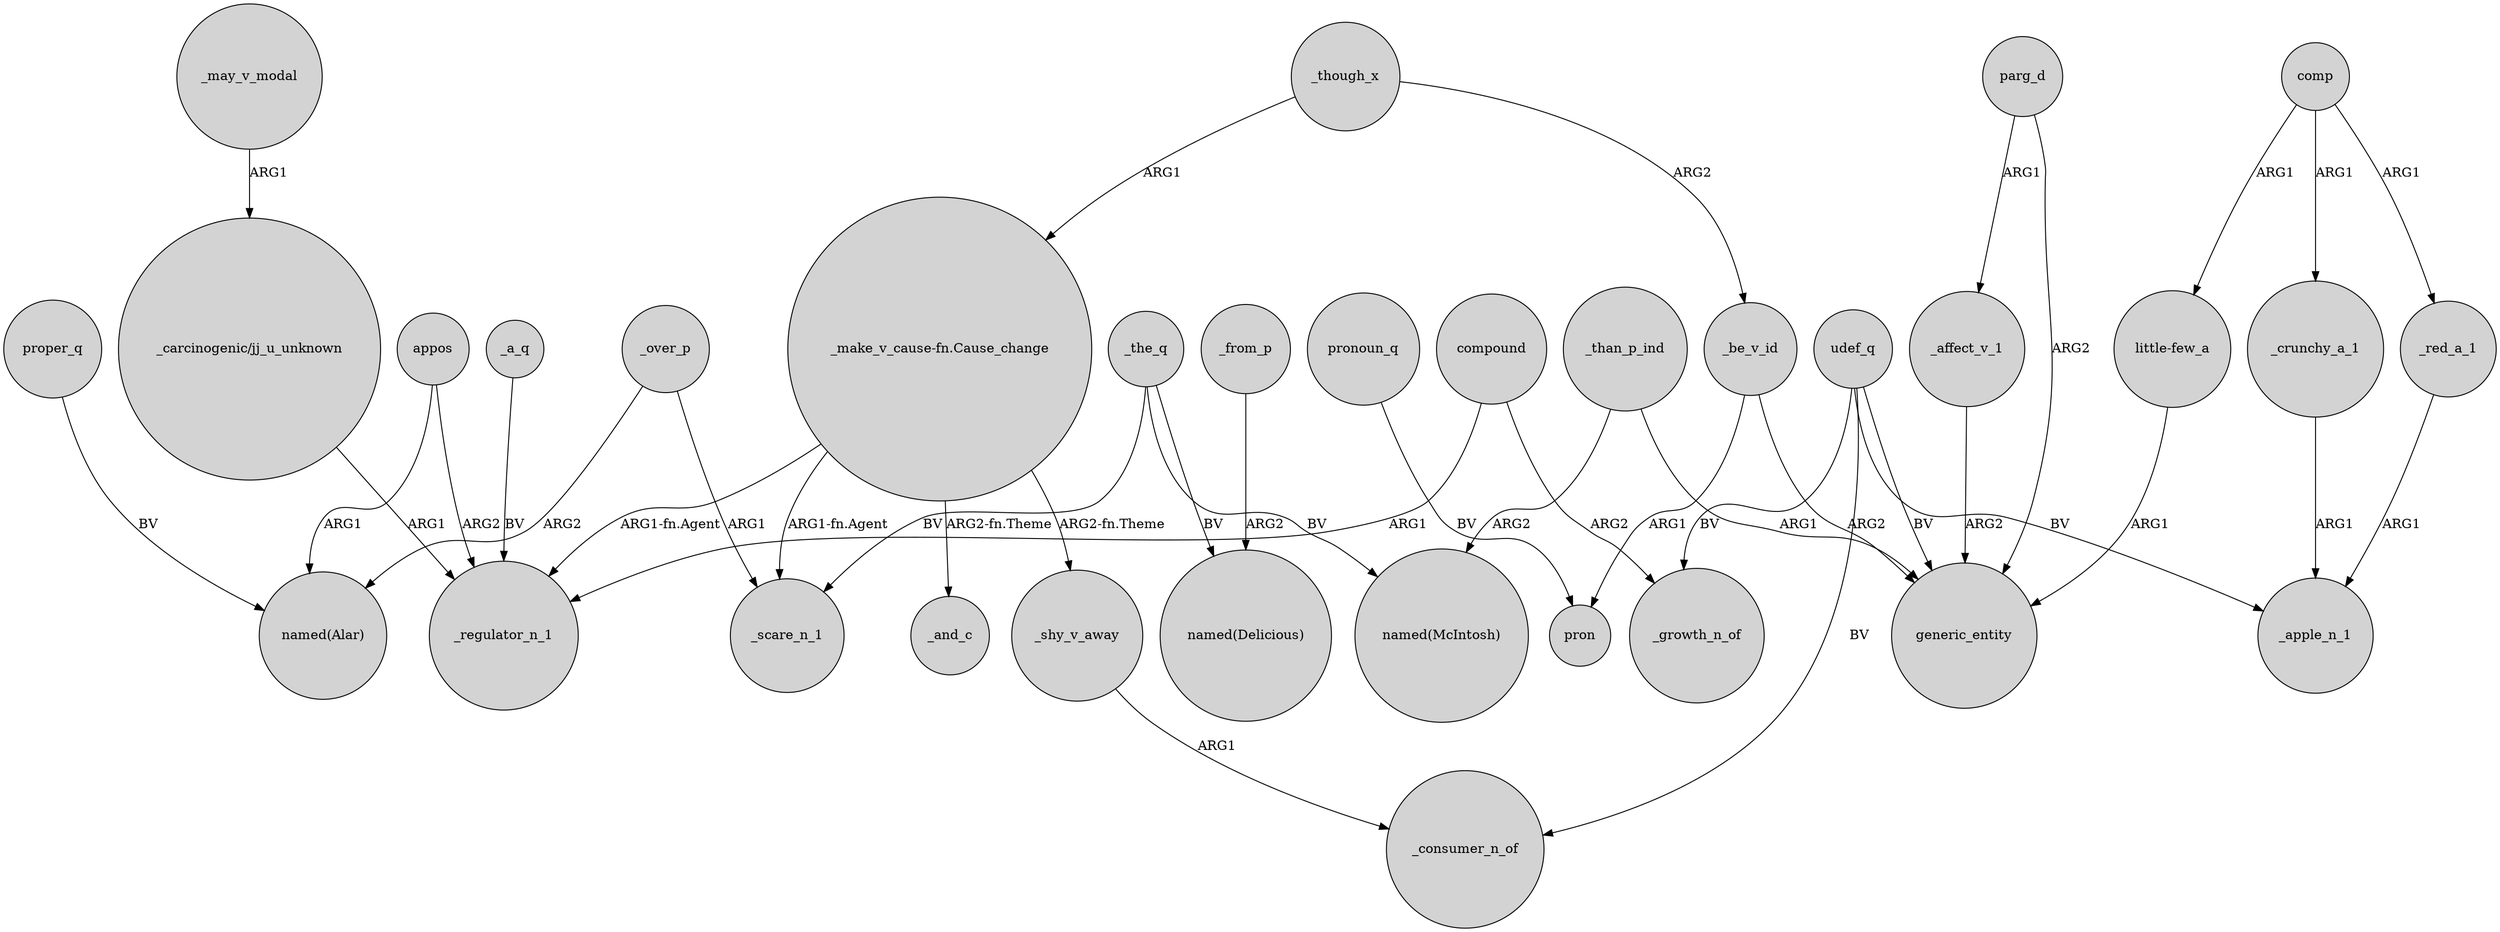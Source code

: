 digraph {
	node [shape=circle style=filled]
	_than_p_ind -> "named(McIntosh)" [label=ARG2]
	"_make_v_cause-fn.Cause_change" -> _and_c [label="ARG2-fn.Theme"]
	appos -> _regulator_n_1 [label=ARG2]
	udef_q -> generic_entity [label=BV]
	_the_q -> "named(McIntosh)" [label=BV]
	appos -> "named(Alar)" [label=ARG1]
	"_make_v_cause-fn.Cause_change" -> _shy_v_away [label="ARG2-fn.Theme"]
	comp -> _red_a_1 [label=ARG1]
	parg_d -> generic_entity [label=ARG2]
	_a_q -> _regulator_n_1 [label=BV]
	"_make_v_cause-fn.Cause_change" -> _regulator_n_1 [label="ARG1-fn.Agent"]
	_over_p -> "named(Alar)" [label=ARG2]
	_over_p -> _scare_n_1 [label=ARG1]
	_crunchy_a_1 -> _apple_n_1 [label=ARG1]
	compound -> _growth_n_of [label=ARG2]
	_red_a_1 -> _apple_n_1 [label=ARG1]
	_from_p -> "named(Delicious)" [label=ARG2]
	_be_v_id -> pron [label=ARG1]
	_be_v_id -> generic_entity [label=ARG2]
	pronoun_q -> pron [label=BV]
	"_carcinogenic/jj_u_unknown" -> _regulator_n_1 [label=ARG1]
	_may_v_modal -> "_carcinogenic/jj_u_unknown" [label=ARG1]
	_though_x -> _be_v_id [label=ARG2]
	comp -> "little-few_a" [label=ARG1]
	udef_q -> _consumer_n_of [label=BV]
	_the_q -> "named(Delicious)" [label=BV]
	_though_x -> "_make_v_cause-fn.Cause_change" [label=ARG1]
	udef_q -> _apple_n_1 [label=BV]
	proper_q -> "named(Alar)" [label=BV]
	_affect_v_1 -> generic_entity [label=ARG2]
	_the_q -> _scare_n_1 [label=BV]
	"little-few_a" -> generic_entity [label=ARG1]
	"_make_v_cause-fn.Cause_change" -> _scare_n_1 [label="ARG1-fn.Agent"]
	parg_d -> _affect_v_1 [label=ARG1]
	compound -> _regulator_n_1 [label=ARG1]
	_than_p_ind -> generic_entity [label=ARG1]
	udef_q -> _growth_n_of [label=BV]
	comp -> _crunchy_a_1 [label=ARG1]
	_shy_v_away -> _consumer_n_of [label=ARG1]
}
